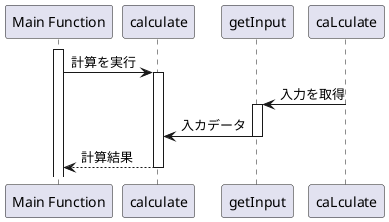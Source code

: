 @startuml
participant "Main Function"
participant calculate
participant getInput

activate "Main Function"
"Main Function" -> calculate: 計算を実行
activate calculate
caLculate -> getInput: 入力を取得
activate getInput
getInput -> calculate:入カデータ
deactivate getInput
calculate --> "Main Function":計算結果
deactivate calculate 
@enduml